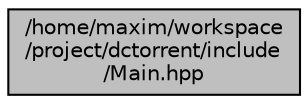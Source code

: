 digraph "/home/maxim/workspace/project/dctorrent/include/Main.hpp"
{
  edge [fontname="Helvetica",fontsize="10",labelfontname="Helvetica",labelfontsize="10"];
  node [fontname="Helvetica",fontsize="10",shape=record];
  Node106 [label="/home/maxim/workspace\l/project/dctorrent/include\l/Main.hpp",height=0.2,width=0.4,color="black", fillcolor="grey75", style="filled", fontcolor="black"];
}
